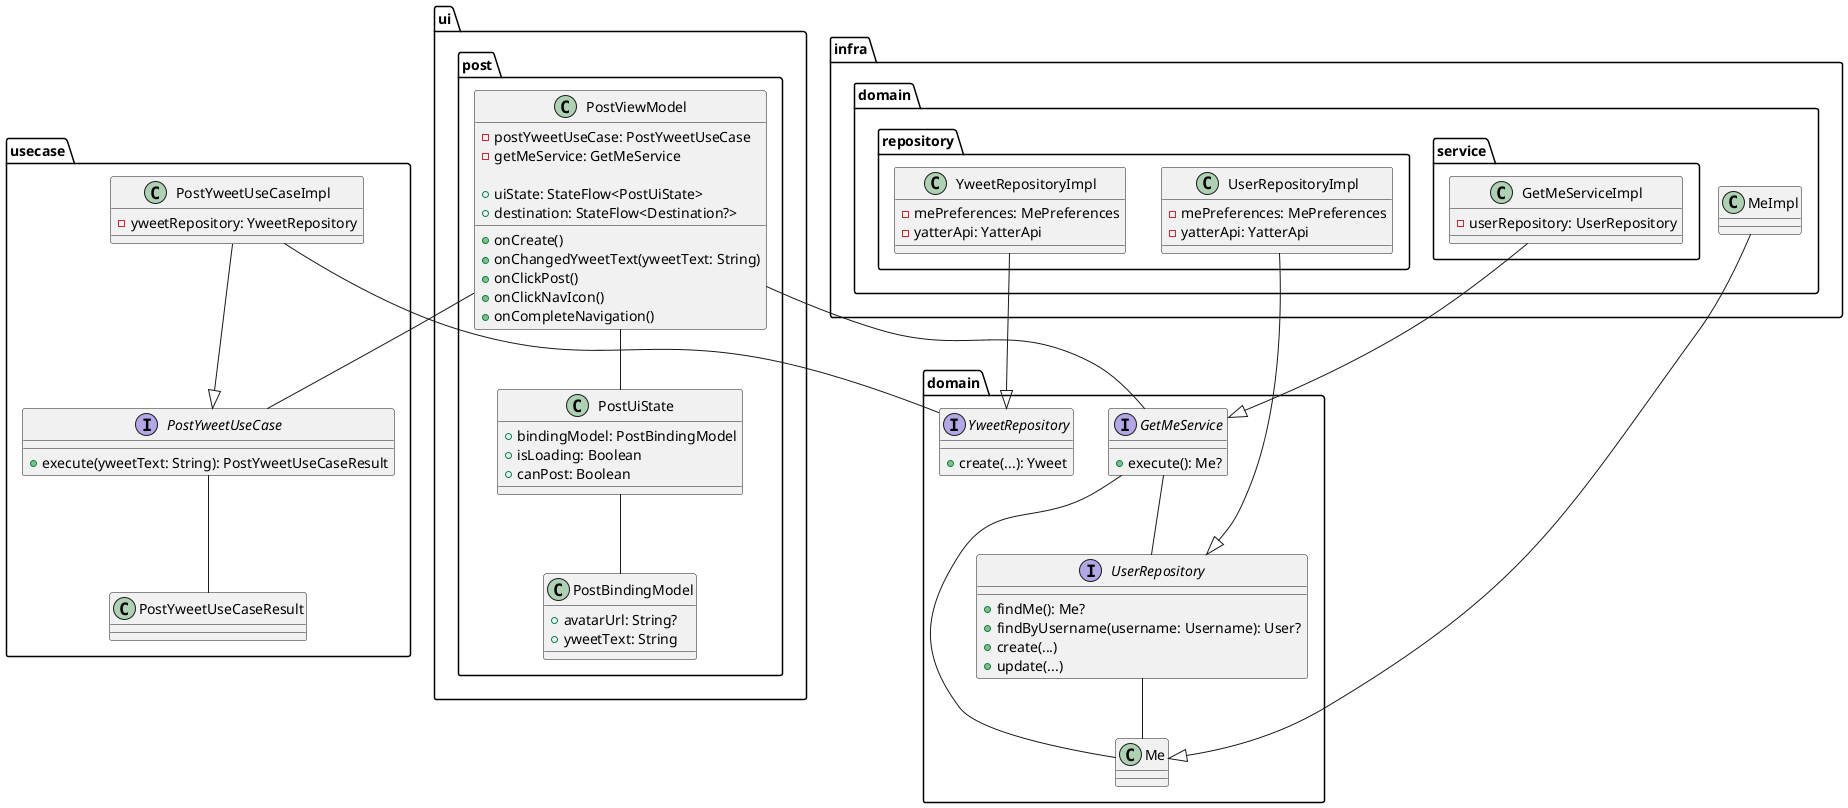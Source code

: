 @startuml

package domain {
  class Me
  interface UserRepository {
    + findMe(): Me?
    + findByUsername(username: Username): User?
    + create(...)
    + update(...)
  }

  interface GetMeService {
    + execute(): Me?
  }

  interface YweetRepository {
    + create(...): Yweet
  }
}

package infra {
  package domain {
    class MeImpl
    package repository {
      class UserRepositoryImpl {
        - mePreferences: MePreferences
        - yatterApi: YatterApi
      }

      class YweetRepositoryImpl {
        - mePreferences: MePreferences
        - yatterApi: YatterApi
      }
    }
    package service {
      class GetMeServiceImpl {
        - userRepository: UserRepository
      }
    }
  }
}

package usecase {
  interface PostYweetUseCase {
    + execute(yweetText: String): PostYweetUseCaseResult
  }

  class PostYweetUseCaseImpl {
    - yweetRepository: YweetRepository
  }

  class PostYweetUseCaseResult
}

package ui.post {
  class PostViewModel {
    - postYweetUseCase: PostYweetUseCase
    - getMeService: GetMeService

    + uiState: StateFlow<PostUiState>
    + destination: StateFlow<Destination?>

    + onCreate()
    + onChangedYweetText(yweetText: String)
    + onClickPost()
    + onClickNavIcon()
    + onCompleteNavigation()
  }

  class PostUiState {
    + bindingModel: PostBindingModel
    + isLoading: Boolean
    + canPost: Boolean
  }

  class PostBindingModel {
    + avatarUrl: String?
    + yweetText: String
  }
}

MeImpl --|> Me
UserRepository -- Me
GetMeService -- Me

GetMeServiceImpl --|> GetMeService
UserRepositoryImpl --|> UserRepository
YweetRepositoryImpl --|> YweetRepository

GetMeService -- UserRepository

PostYweetUseCaseImpl --|> PostYweetUseCase
PostYweetUseCase -- PostYweetUseCaseResult
PostYweetUseCaseImpl -- YweetRepository

PostViewModel -- PostUiState
PostUiState -- PostBindingModel

PostViewModel -- PostYweetUseCase
PostViewModel -- GetMeService
@enduml